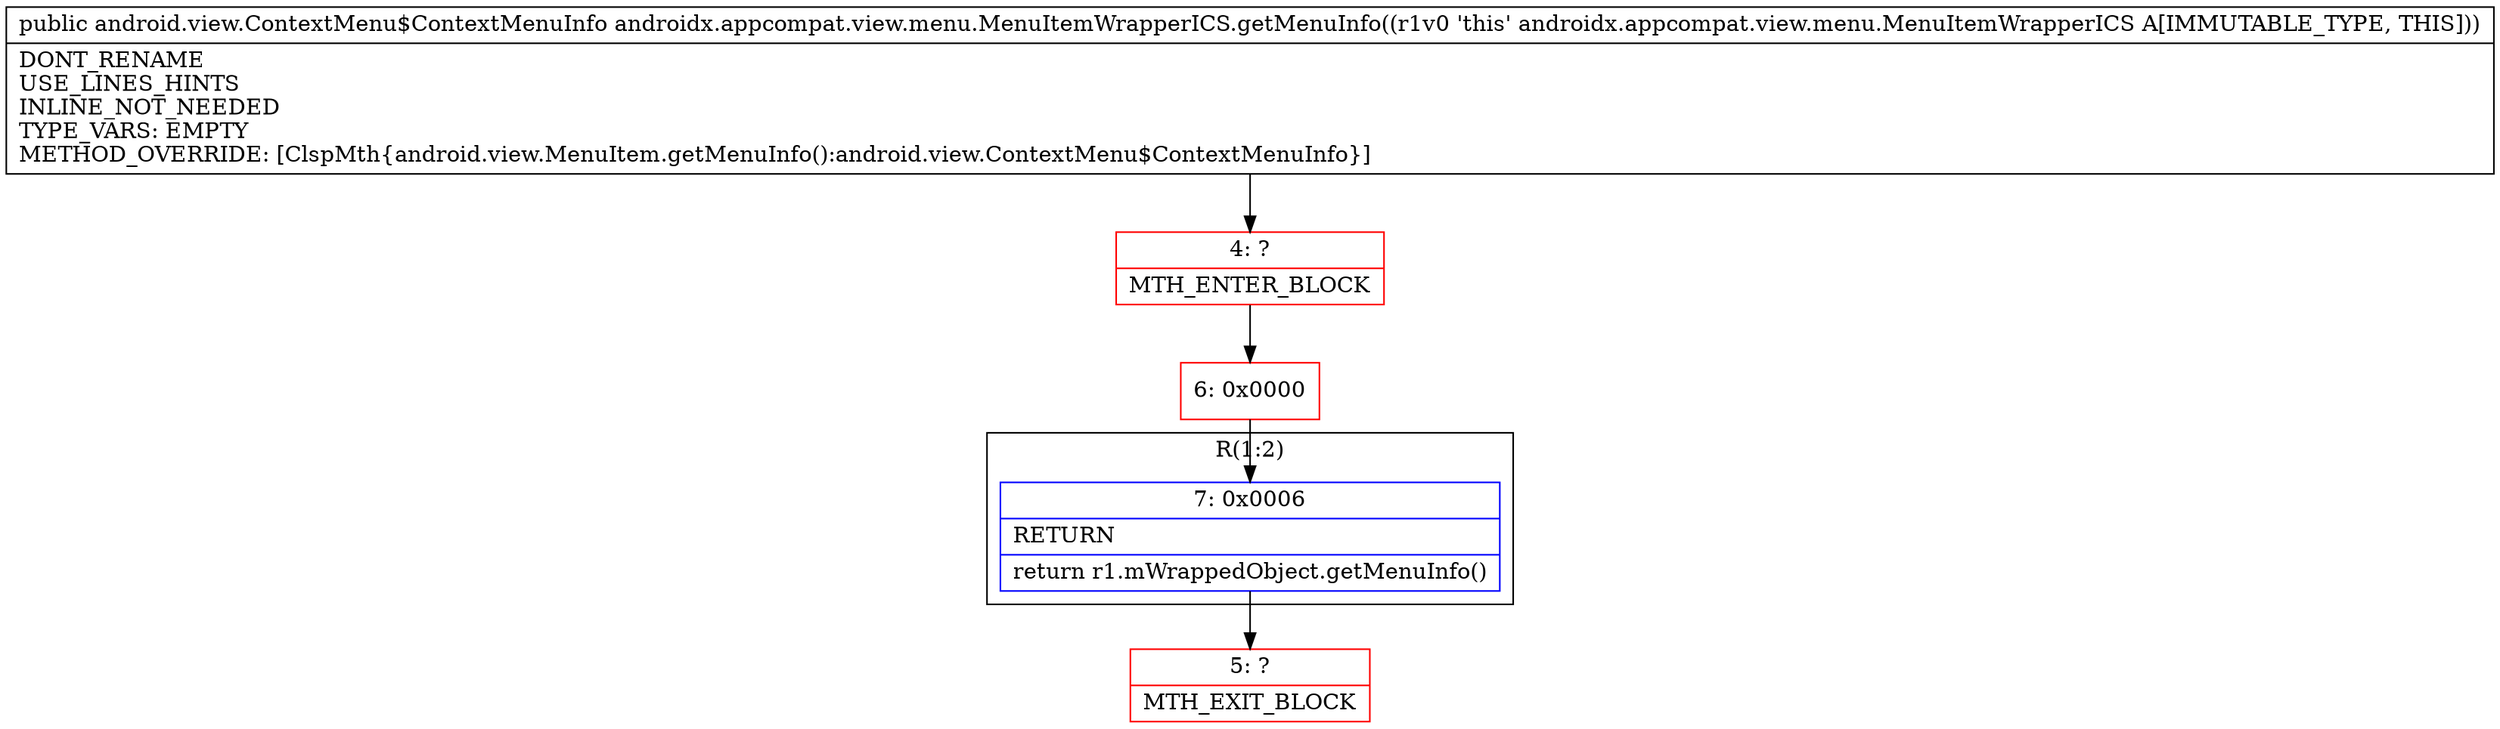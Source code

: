 digraph "CFG forandroidx.appcompat.view.menu.MenuItemWrapperICS.getMenuInfo()Landroid\/view\/ContextMenu$ContextMenuInfo;" {
subgraph cluster_Region_533335023 {
label = "R(1:2)";
node [shape=record,color=blue];
Node_7 [shape=record,label="{7\:\ 0x0006|RETURN\l|return r1.mWrappedObject.getMenuInfo()\l}"];
}
Node_4 [shape=record,color=red,label="{4\:\ ?|MTH_ENTER_BLOCK\l}"];
Node_6 [shape=record,color=red,label="{6\:\ 0x0000}"];
Node_5 [shape=record,color=red,label="{5\:\ ?|MTH_EXIT_BLOCK\l}"];
MethodNode[shape=record,label="{public android.view.ContextMenu$ContextMenuInfo androidx.appcompat.view.menu.MenuItemWrapperICS.getMenuInfo((r1v0 'this' androidx.appcompat.view.menu.MenuItemWrapperICS A[IMMUTABLE_TYPE, THIS]))  | DONT_RENAME\lUSE_LINES_HINTS\lINLINE_NOT_NEEDED\lTYPE_VARS: EMPTY\lMETHOD_OVERRIDE: [ClspMth\{android.view.MenuItem.getMenuInfo():android.view.ContextMenu$ContextMenuInfo\}]\l}"];
MethodNode -> Node_4;Node_7 -> Node_5;
Node_4 -> Node_6;
Node_6 -> Node_7;
}

